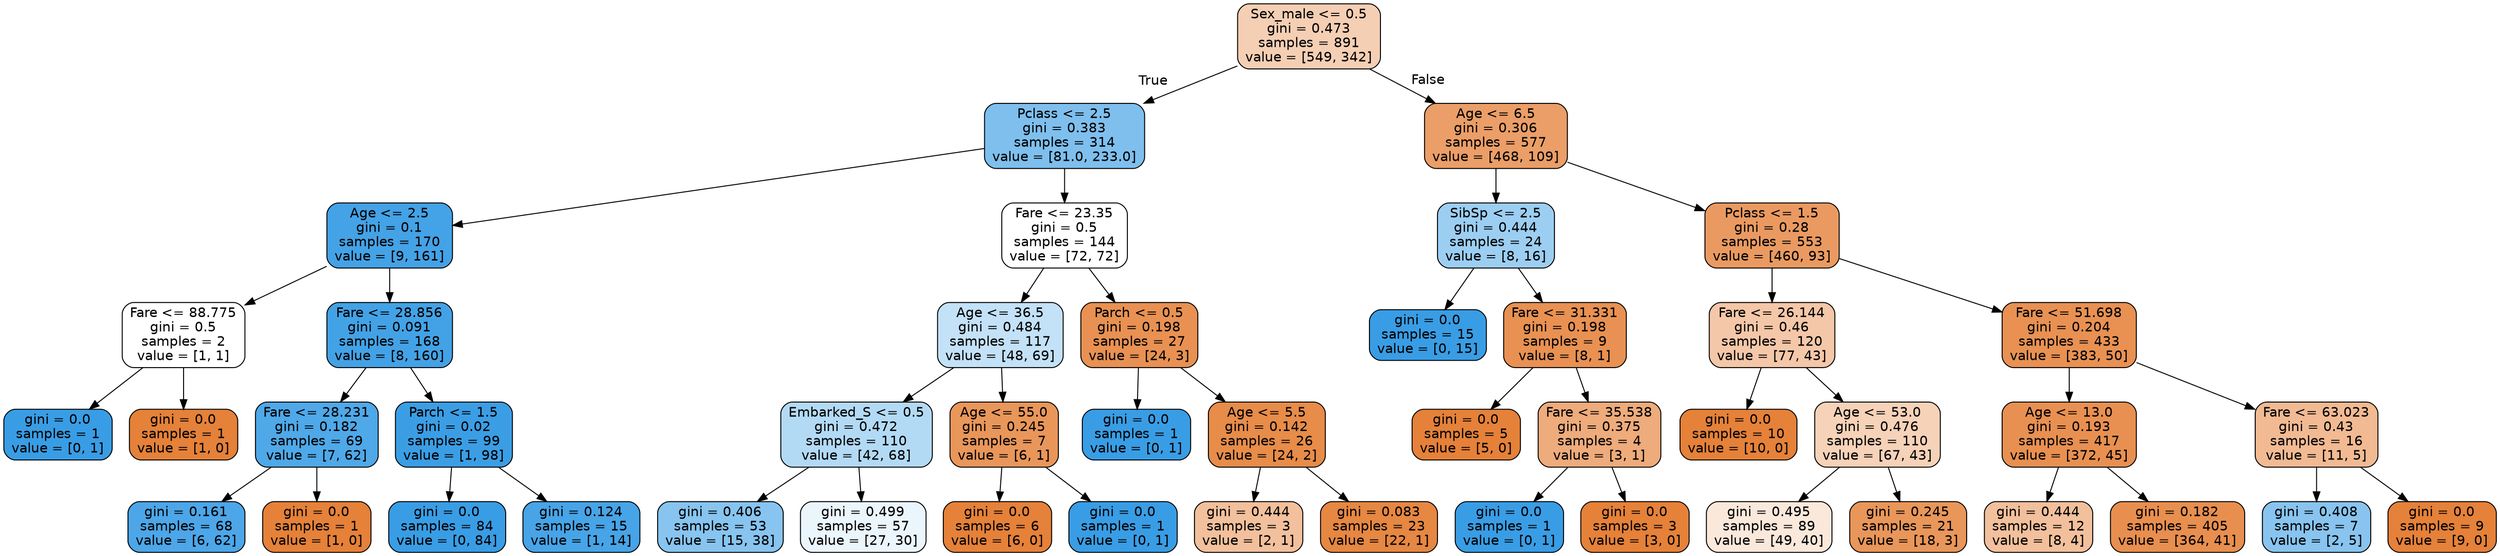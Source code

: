 digraph Tree {
node [shape=box, style="filled, rounded", color="black", fontname="helvetica"] ;
edge [fontname="helvetica"] ;
0 [label="Sex_male <= 0.5\ngini = 0.473\nsamples = 891\nvalue = [549, 342]", fillcolor="#f5cfb4"] ;
1 [label="Pclass <= 2.5\ngini = 0.383\nsamples = 314\nvalue = [81.0, 233.0]", fillcolor="#7ebfee"] ;
0 -> 1 [labeldistance=2.5, labelangle=45, headlabel="True"] ;
2 [label="Age <= 2.5\ngini = 0.1\nsamples = 170\nvalue = [9, 161]", fillcolor="#44a2e6"] ;
1 -> 2 ;
3 [label="Fare <= 88.775\ngini = 0.5\nsamples = 2\nvalue = [1, 1]", fillcolor="#ffffff"] ;
2 -> 3 ;
4 [label="gini = 0.0\nsamples = 1\nvalue = [0, 1]", fillcolor="#399de5"] ;
3 -> 4 ;
5 [label="gini = 0.0\nsamples = 1\nvalue = [1, 0]", fillcolor="#e58139"] ;
3 -> 5 ;
6 [label="Fare <= 28.856\ngini = 0.091\nsamples = 168\nvalue = [8, 160]", fillcolor="#43a2e6"] ;
2 -> 6 ;
7 [label="Fare <= 28.231\ngini = 0.182\nsamples = 69\nvalue = [7, 62]", fillcolor="#4fa8e8"] ;
6 -> 7 ;
8 [label="gini = 0.161\nsamples = 68\nvalue = [6, 62]", fillcolor="#4ca6e8"] ;
7 -> 8 ;
9 [label="gini = 0.0\nsamples = 1\nvalue = [1, 0]", fillcolor="#e58139"] ;
7 -> 9 ;
10 [label="Parch <= 1.5\ngini = 0.02\nsamples = 99\nvalue = [1, 98]", fillcolor="#3b9ee5"] ;
6 -> 10 ;
11 [label="gini = 0.0\nsamples = 84\nvalue = [0, 84]", fillcolor="#399de5"] ;
10 -> 11 ;
12 [label="gini = 0.124\nsamples = 15\nvalue = [1, 14]", fillcolor="#47a4e7"] ;
10 -> 12 ;
13 [label="Fare <= 23.35\ngini = 0.5\nsamples = 144\nvalue = [72, 72]", fillcolor="#ffffff"] ;
1 -> 13 ;
14 [label="Age <= 36.5\ngini = 0.484\nsamples = 117\nvalue = [48, 69]", fillcolor="#c3e1f7"] ;
13 -> 14 ;
15 [label="Embarked_S <= 0.5\ngini = 0.472\nsamples = 110\nvalue = [42, 68]", fillcolor="#b3daf5"] ;
14 -> 15 ;
16 [label="gini = 0.406\nsamples = 53\nvalue = [15, 38]", fillcolor="#87c4ef"] ;
15 -> 16 ;
17 [label="gini = 0.499\nsamples = 57\nvalue = [27, 30]", fillcolor="#ebf5fc"] ;
15 -> 17 ;
18 [label="Age <= 55.0\ngini = 0.245\nsamples = 7\nvalue = [6, 1]", fillcolor="#e9965a"] ;
14 -> 18 ;
19 [label="gini = 0.0\nsamples = 6\nvalue = [6, 0]", fillcolor="#e58139"] ;
18 -> 19 ;
20 [label="gini = 0.0\nsamples = 1\nvalue = [0, 1]", fillcolor="#399de5"] ;
18 -> 20 ;
21 [label="Parch <= 0.5\ngini = 0.198\nsamples = 27\nvalue = [24, 3]", fillcolor="#e89152"] ;
13 -> 21 ;
22 [label="gini = 0.0\nsamples = 1\nvalue = [0, 1]", fillcolor="#399de5"] ;
21 -> 22 ;
23 [label="Age <= 5.5\ngini = 0.142\nsamples = 26\nvalue = [24, 2]", fillcolor="#e78c49"] ;
21 -> 23 ;
24 [label="gini = 0.444\nsamples = 3\nvalue = [2, 1]", fillcolor="#f2c09c"] ;
23 -> 24 ;
25 [label="gini = 0.083\nsamples = 23\nvalue = [22, 1]", fillcolor="#e68742"] ;
23 -> 25 ;
26 [label="Age <= 6.5\ngini = 0.306\nsamples = 577\nvalue = [468, 109]", fillcolor="#eb9e67"] ;
0 -> 26 [labeldistance=2.5, labelangle=-45, headlabel="False"] ;
27 [label="SibSp <= 2.5\ngini = 0.444\nsamples = 24\nvalue = [8, 16]", fillcolor="#9ccef2"] ;
26 -> 27 ;
28 [label="gini = 0.0\nsamples = 15\nvalue = [0, 15]", fillcolor="#399de5"] ;
27 -> 28 ;
29 [label="Fare <= 31.331\ngini = 0.198\nsamples = 9\nvalue = [8, 1]", fillcolor="#e89152"] ;
27 -> 29 ;
30 [label="gini = 0.0\nsamples = 5\nvalue = [5, 0]", fillcolor="#e58139"] ;
29 -> 30 ;
31 [label="Fare <= 35.538\ngini = 0.375\nsamples = 4\nvalue = [3, 1]", fillcolor="#eeab7b"] ;
29 -> 31 ;
32 [label="gini = 0.0\nsamples = 1\nvalue = [0, 1]", fillcolor="#399de5"] ;
31 -> 32 ;
33 [label="gini = 0.0\nsamples = 3\nvalue = [3, 0]", fillcolor="#e58139"] ;
31 -> 33 ;
34 [label="Pclass <= 1.5\ngini = 0.28\nsamples = 553\nvalue = [460, 93]", fillcolor="#ea9a61"] ;
26 -> 34 ;
35 [label="Fare <= 26.144\ngini = 0.46\nsamples = 120\nvalue = [77, 43]", fillcolor="#f4c7a8"] ;
34 -> 35 ;
36 [label="gini = 0.0\nsamples = 10\nvalue = [10, 0]", fillcolor="#e58139"] ;
35 -> 36 ;
37 [label="Age <= 53.0\ngini = 0.476\nsamples = 110\nvalue = [67, 43]", fillcolor="#f6d2b8"] ;
35 -> 37 ;
38 [label="gini = 0.495\nsamples = 89\nvalue = [49, 40]", fillcolor="#fae8db"] ;
37 -> 38 ;
39 [label="gini = 0.245\nsamples = 21\nvalue = [18, 3]", fillcolor="#e9965a"] ;
37 -> 39 ;
40 [label="Fare <= 51.698\ngini = 0.204\nsamples = 433\nvalue = [383, 50]", fillcolor="#e89153"] ;
34 -> 40 ;
41 [label="Age <= 13.0\ngini = 0.193\nsamples = 417\nvalue = [372, 45]", fillcolor="#e89051"] ;
40 -> 41 ;
42 [label="gini = 0.444\nsamples = 12\nvalue = [8, 4]", fillcolor="#f2c09c"] ;
41 -> 42 ;
43 [label="gini = 0.182\nsamples = 405\nvalue = [364, 41]", fillcolor="#e88f4f"] ;
41 -> 43 ;
44 [label="Fare <= 63.023\ngini = 0.43\nsamples = 16\nvalue = [11, 5]", fillcolor="#f1ba93"] ;
40 -> 44 ;
45 [label="gini = 0.408\nsamples = 7\nvalue = [2, 5]", fillcolor="#88c4ef"] ;
44 -> 45 ;
46 [label="gini = 0.0\nsamples = 9\nvalue = [9, 0]", fillcolor="#e58139"] ;
44 -> 46 ;
}